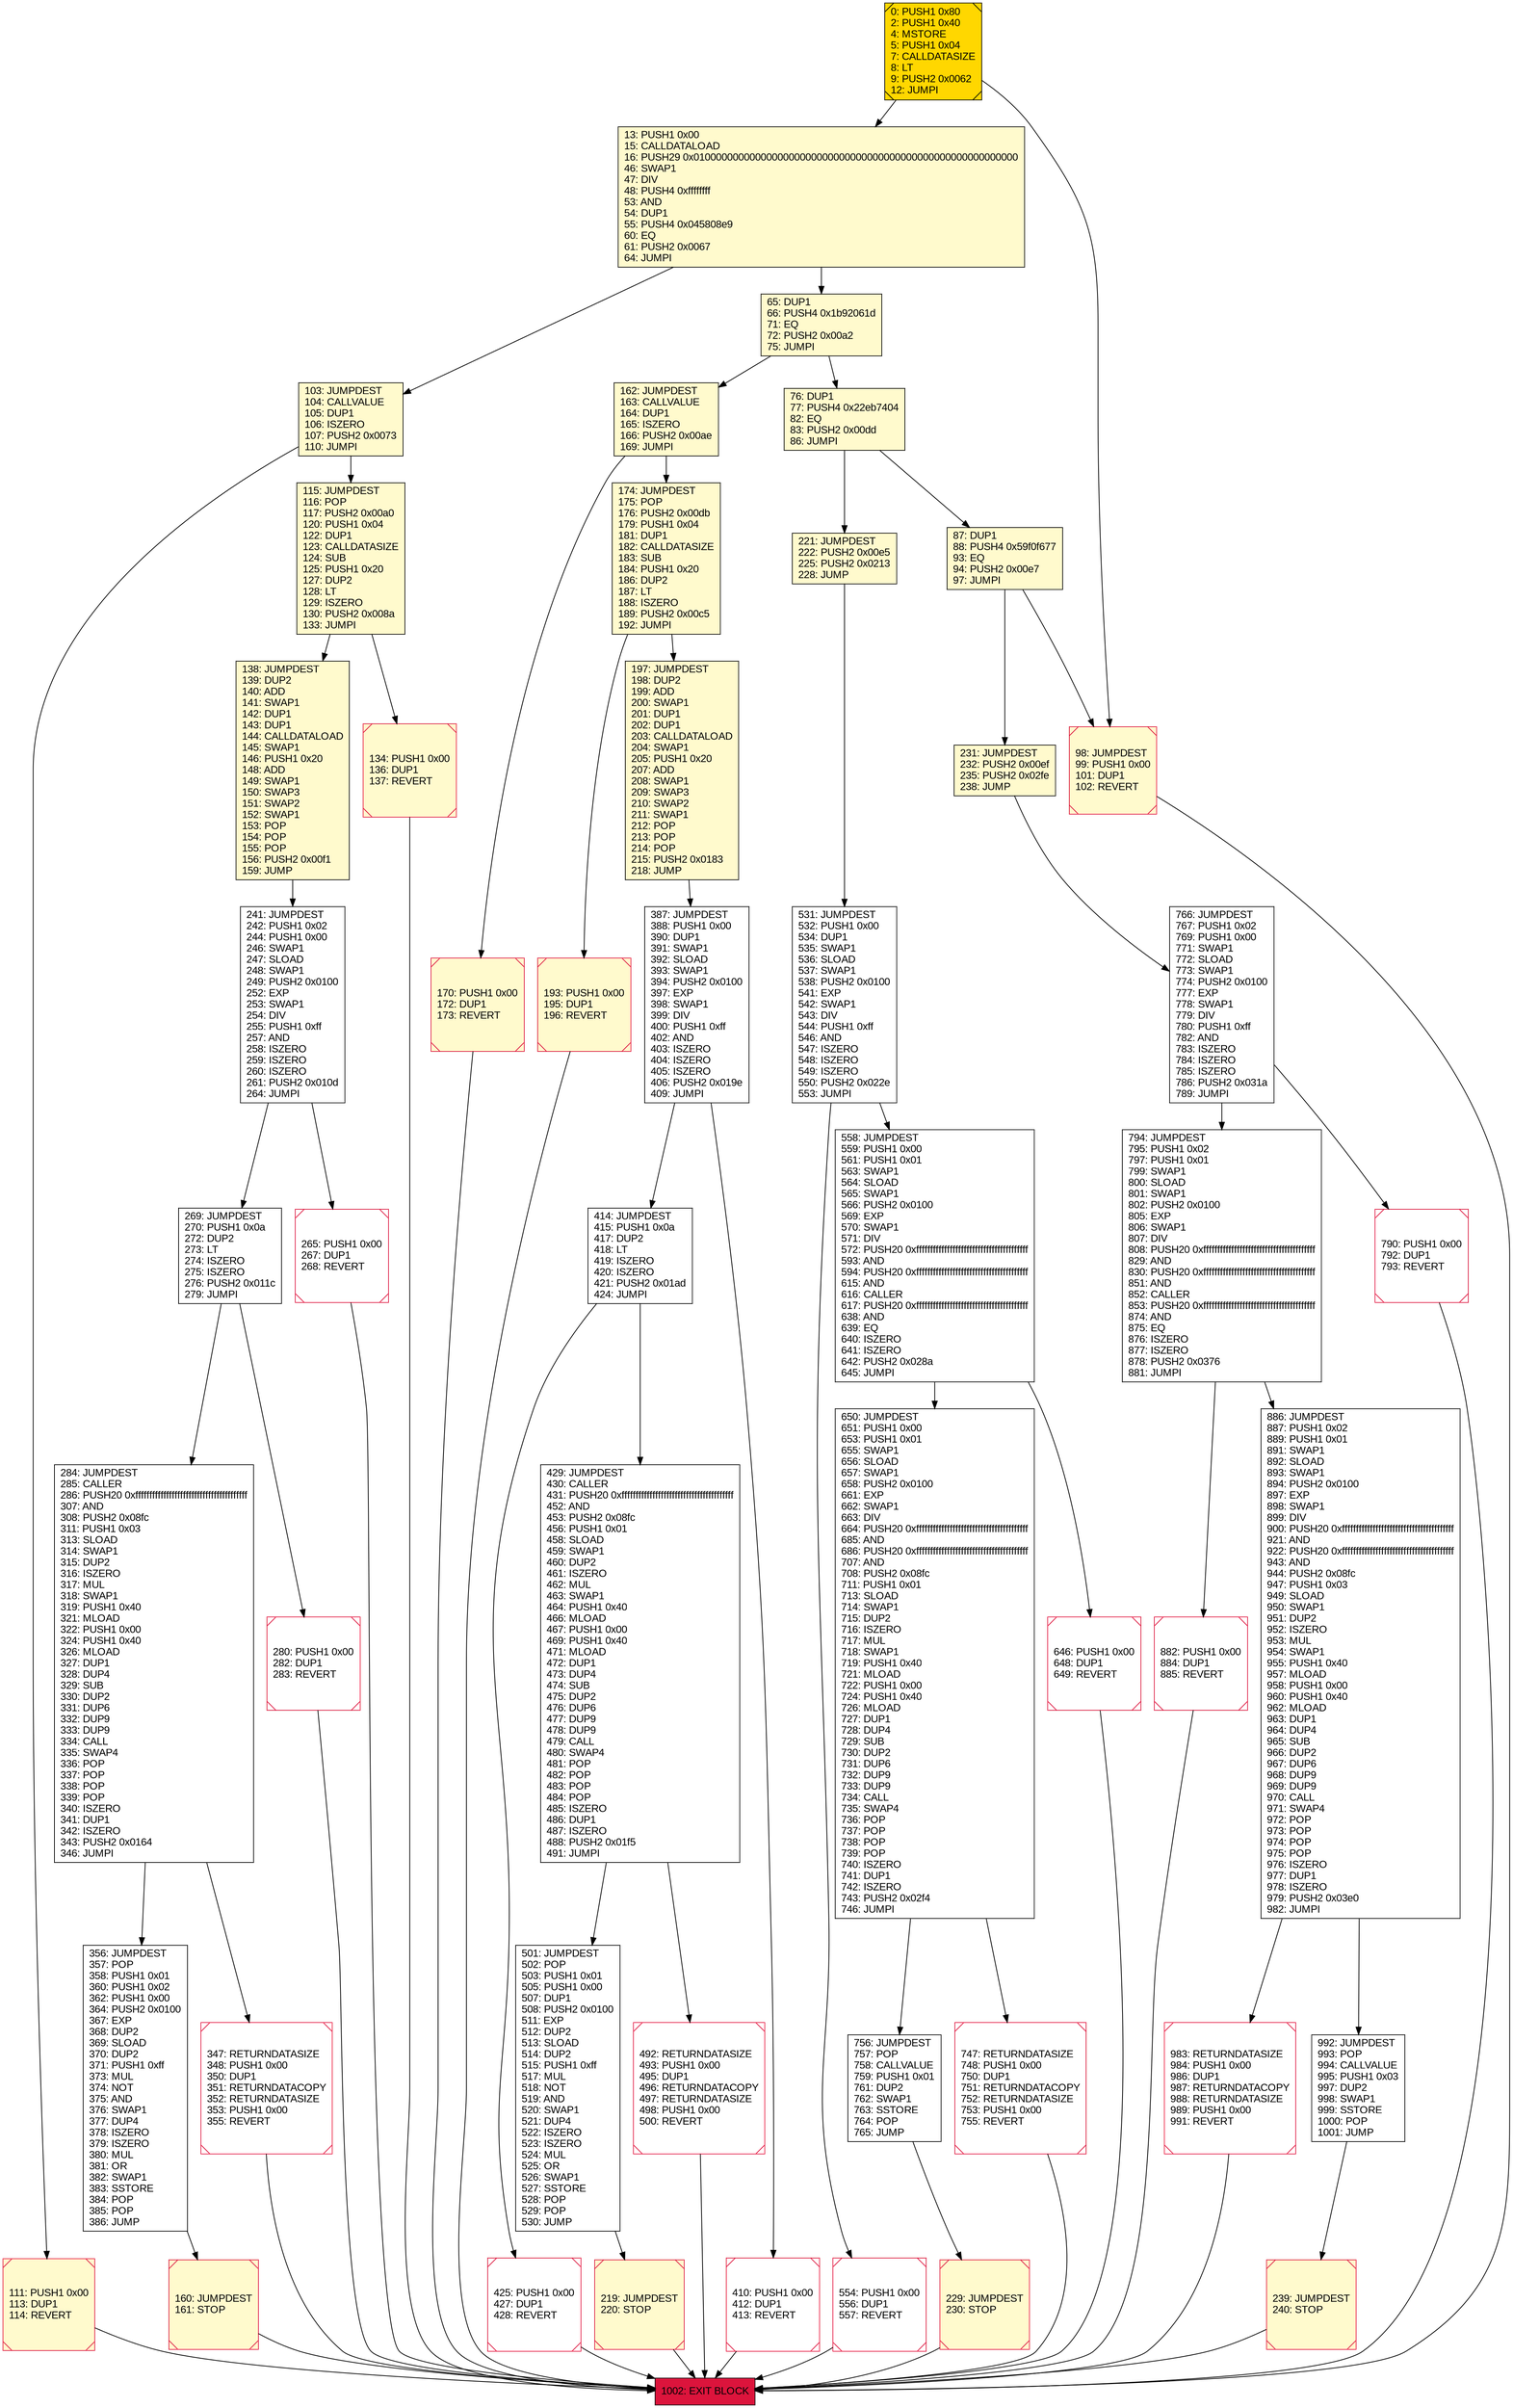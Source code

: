 digraph G {
bgcolor=transparent rankdir=UD;
node [shape=box style=filled color=black fillcolor=white fontname=arial fontcolor=black];
756 [label="756: JUMPDEST\l757: POP\l758: CALLVALUE\l759: PUSH1 0x01\l761: DUP2\l762: SWAP1\l763: SSTORE\l764: POP\l765: JUMP\l" ];
231 [label="231: JUMPDEST\l232: PUSH2 0x00ef\l235: PUSH2 0x02fe\l238: JUMP\l" fillcolor=lemonchiffon ];
425 [label="425: PUSH1 0x00\l427: DUP1\l428: REVERT\l" shape=Msquare color=crimson ];
170 [label="170: PUSH1 0x00\l172: DUP1\l173: REVERT\l" fillcolor=lemonchiffon shape=Msquare color=crimson ];
269 [label="269: JUMPDEST\l270: PUSH1 0x0a\l272: DUP2\l273: LT\l274: ISZERO\l275: ISZERO\l276: PUSH2 0x011c\l279: JUMPI\l" ];
554 [label="554: PUSH1 0x00\l556: DUP1\l557: REVERT\l" shape=Msquare color=crimson ];
221 [label="221: JUMPDEST\l222: PUSH2 0x00e5\l225: PUSH2 0x0213\l228: JUMP\l" fillcolor=lemonchiffon ];
174 [label="174: JUMPDEST\l175: POP\l176: PUSH2 0x00db\l179: PUSH1 0x04\l181: DUP1\l182: CALLDATASIZE\l183: SUB\l184: PUSH1 0x20\l186: DUP2\l187: LT\l188: ISZERO\l189: PUSH2 0x00c5\l192: JUMPI\l" fillcolor=lemonchiffon ];
284 [label="284: JUMPDEST\l285: CALLER\l286: PUSH20 0xffffffffffffffffffffffffffffffffffffffff\l307: AND\l308: PUSH2 0x08fc\l311: PUSH1 0x03\l313: SLOAD\l314: SWAP1\l315: DUP2\l316: ISZERO\l317: MUL\l318: SWAP1\l319: PUSH1 0x40\l321: MLOAD\l322: PUSH1 0x00\l324: PUSH1 0x40\l326: MLOAD\l327: DUP1\l328: DUP4\l329: SUB\l330: DUP2\l331: DUP6\l332: DUP9\l333: DUP9\l334: CALL\l335: SWAP4\l336: POP\l337: POP\l338: POP\l339: POP\l340: ISZERO\l341: DUP1\l342: ISZERO\l343: PUSH2 0x0164\l346: JUMPI\l" ];
387 [label="387: JUMPDEST\l388: PUSH1 0x00\l390: DUP1\l391: SWAP1\l392: SLOAD\l393: SWAP1\l394: PUSH2 0x0100\l397: EXP\l398: SWAP1\l399: DIV\l400: PUSH1 0xff\l402: AND\l403: ISZERO\l404: ISZERO\l405: ISZERO\l406: PUSH2 0x019e\l409: JUMPI\l" ];
650 [label="650: JUMPDEST\l651: PUSH1 0x00\l653: PUSH1 0x01\l655: SWAP1\l656: SLOAD\l657: SWAP1\l658: PUSH2 0x0100\l661: EXP\l662: SWAP1\l663: DIV\l664: PUSH20 0xffffffffffffffffffffffffffffffffffffffff\l685: AND\l686: PUSH20 0xffffffffffffffffffffffffffffffffffffffff\l707: AND\l708: PUSH2 0x08fc\l711: PUSH1 0x01\l713: SLOAD\l714: SWAP1\l715: DUP2\l716: ISZERO\l717: MUL\l718: SWAP1\l719: PUSH1 0x40\l721: MLOAD\l722: PUSH1 0x00\l724: PUSH1 0x40\l726: MLOAD\l727: DUP1\l728: DUP4\l729: SUB\l730: DUP2\l731: DUP6\l732: DUP9\l733: DUP9\l734: CALL\l735: SWAP4\l736: POP\l737: POP\l738: POP\l739: POP\l740: ISZERO\l741: DUP1\l742: ISZERO\l743: PUSH2 0x02f4\l746: JUMPI\l" ];
138 [label="138: JUMPDEST\l139: DUP2\l140: ADD\l141: SWAP1\l142: DUP1\l143: DUP1\l144: CALLDATALOAD\l145: SWAP1\l146: PUSH1 0x20\l148: ADD\l149: SWAP1\l150: SWAP3\l151: SWAP2\l152: SWAP1\l153: POP\l154: POP\l155: POP\l156: PUSH2 0x00f1\l159: JUMP\l" fillcolor=lemonchiffon ];
558 [label="558: JUMPDEST\l559: PUSH1 0x00\l561: PUSH1 0x01\l563: SWAP1\l564: SLOAD\l565: SWAP1\l566: PUSH2 0x0100\l569: EXP\l570: SWAP1\l571: DIV\l572: PUSH20 0xffffffffffffffffffffffffffffffffffffffff\l593: AND\l594: PUSH20 0xffffffffffffffffffffffffffffffffffffffff\l615: AND\l616: CALLER\l617: PUSH20 0xffffffffffffffffffffffffffffffffffffffff\l638: AND\l639: EQ\l640: ISZERO\l641: ISZERO\l642: PUSH2 0x028a\l645: JUMPI\l" ];
414 [label="414: JUMPDEST\l415: PUSH1 0x0a\l417: DUP2\l418: LT\l419: ISZERO\l420: ISZERO\l421: PUSH2 0x01ad\l424: JUMPI\l" ];
0 [label="0: PUSH1 0x80\l2: PUSH1 0x40\l4: MSTORE\l5: PUSH1 0x04\l7: CALLDATASIZE\l8: LT\l9: PUSH2 0x0062\l12: JUMPI\l" fillcolor=lemonchiffon shape=Msquare fillcolor=gold ];
134 [label="134: PUSH1 0x00\l136: DUP1\l137: REVERT\l" fillcolor=lemonchiffon shape=Msquare color=crimson ];
646 [label="646: PUSH1 0x00\l648: DUP1\l649: REVERT\l" shape=Msquare color=crimson ];
265 [label="265: PUSH1 0x00\l267: DUP1\l268: REVERT\l" shape=Msquare color=crimson ];
162 [label="162: JUMPDEST\l163: CALLVALUE\l164: DUP1\l165: ISZERO\l166: PUSH2 0x00ae\l169: JUMPI\l" fillcolor=lemonchiffon ];
794 [label="794: JUMPDEST\l795: PUSH1 0x02\l797: PUSH1 0x01\l799: SWAP1\l800: SLOAD\l801: SWAP1\l802: PUSH2 0x0100\l805: EXP\l806: SWAP1\l807: DIV\l808: PUSH20 0xffffffffffffffffffffffffffffffffffffffff\l829: AND\l830: PUSH20 0xffffffffffffffffffffffffffffffffffffffff\l851: AND\l852: CALLER\l853: PUSH20 0xffffffffffffffffffffffffffffffffffffffff\l874: AND\l875: EQ\l876: ISZERO\l877: ISZERO\l878: PUSH2 0x0376\l881: JUMPI\l" ];
13 [label="13: PUSH1 0x00\l15: CALLDATALOAD\l16: PUSH29 0x0100000000000000000000000000000000000000000000000000000000\l46: SWAP1\l47: DIV\l48: PUSH4 0xffffffff\l53: AND\l54: DUP1\l55: PUSH4 0x045808e9\l60: EQ\l61: PUSH2 0x0067\l64: JUMPI\l" fillcolor=lemonchiffon ];
766 [label="766: JUMPDEST\l767: PUSH1 0x02\l769: PUSH1 0x00\l771: SWAP1\l772: SLOAD\l773: SWAP1\l774: PUSH2 0x0100\l777: EXP\l778: SWAP1\l779: DIV\l780: PUSH1 0xff\l782: AND\l783: ISZERO\l784: ISZERO\l785: ISZERO\l786: PUSH2 0x031a\l789: JUMPI\l" ];
501 [label="501: JUMPDEST\l502: POP\l503: PUSH1 0x01\l505: PUSH1 0x00\l507: DUP1\l508: PUSH2 0x0100\l511: EXP\l512: DUP2\l513: SLOAD\l514: DUP2\l515: PUSH1 0xff\l517: MUL\l518: NOT\l519: AND\l520: SWAP1\l521: DUP4\l522: ISZERO\l523: ISZERO\l524: MUL\l525: OR\l526: SWAP1\l527: SSTORE\l528: POP\l529: POP\l530: JUMP\l" ];
160 [label="160: JUMPDEST\l161: STOP\l" fillcolor=lemonchiffon shape=Msquare color=crimson ];
790 [label="790: PUSH1 0x00\l792: DUP1\l793: REVERT\l" shape=Msquare color=crimson ];
280 [label="280: PUSH1 0x00\l282: DUP1\l283: REVERT\l" shape=Msquare color=crimson ];
241 [label="241: JUMPDEST\l242: PUSH1 0x02\l244: PUSH1 0x00\l246: SWAP1\l247: SLOAD\l248: SWAP1\l249: PUSH2 0x0100\l252: EXP\l253: SWAP1\l254: DIV\l255: PUSH1 0xff\l257: AND\l258: ISZERO\l259: ISZERO\l260: ISZERO\l261: PUSH2 0x010d\l264: JUMPI\l" ];
410 [label="410: PUSH1 0x00\l412: DUP1\l413: REVERT\l" shape=Msquare color=crimson ];
356 [label="356: JUMPDEST\l357: POP\l358: PUSH1 0x01\l360: PUSH1 0x02\l362: PUSH1 0x00\l364: PUSH2 0x0100\l367: EXP\l368: DUP2\l369: SLOAD\l370: DUP2\l371: PUSH1 0xff\l373: MUL\l374: NOT\l375: AND\l376: SWAP1\l377: DUP4\l378: ISZERO\l379: ISZERO\l380: MUL\l381: OR\l382: SWAP1\l383: SSTORE\l384: POP\l385: POP\l386: JUMP\l" ];
347 [label="347: RETURNDATASIZE\l348: PUSH1 0x00\l350: DUP1\l351: RETURNDATACOPY\l352: RETURNDATASIZE\l353: PUSH1 0x00\l355: REVERT\l" shape=Msquare color=crimson ];
429 [label="429: JUMPDEST\l430: CALLER\l431: PUSH20 0xffffffffffffffffffffffffffffffffffffffff\l452: AND\l453: PUSH2 0x08fc\l456: PUSH1 0x01\l458: SLOAD\l459: SWAP1\l460: DUP2\l461: ISZERO\l462: MUL\l463: SWAP1\l464: PUSH1 0x40\l466: MLOAD\l467: PUSH1 0x00\l469: PUSH1 0x40\l471: MLOAD\l472: DUP1\l473: DUP4\l474: SUB\l475: DUP2\l476: DUP6\l477: DUP9\l478: DUP9\l479: CALL\l480: SWAP4\l481: POP\l482: POP\l483: POP\l484: POP\l485: ISZERO\l486: DUP1\l487: ISZERO\l488: PUSH2 0x01f5\l491: JUMPI\l" ];
103 [label="103: JUMPDEST\l104: CALLVALUE\l105: DUP1\l106: ISZERO\l107: PUSH2 0x0073\l110: JUMPI\l" fillcolor=lemonchiffon ];
983 [label="983: RETURNDATASIZE\l984: PUSH1 0x00\l986: DUP1\l987: RETURNDATACOPY\l988: RETURNDATASIZE\l989: PUSH1 0x00\l991: REVERT\l" shape=Msquare color=crimson ];
87 [label="87: DUP1\l88: PUSH4 0x59f0f677\l93: EQ\l94: PUSH2 0x00e7\l97: JUMPI\l" fillcolor=lemonchiffon ];
111 [label="111: PUSH1 0x00\l113: DUP1\l114: REVERT\l" fillcolor=lemonchiffon shape=Msquare color=crimson ];
219 [label="219: JUMPDEST\l220: STOP\l" fillcolor=lemonchiffon shape=Msquare color=crimson ];
115 [label="115: JUMPDEST\l116: POP\l117: PUSH2 0x00a0\l120: PUSH1 0x04\l122: DUP1\l123: CALLDATASIZE\l124: SUB\l125: PUSH1 0x20\l127: DUP2\l128: LT\l129: ISZERO\l130: PUSH2 0x008a\l133: JUMPI\l" fillcolor=lemonchiffon ];
882 [label="882: PUSH1 0x00\l884: DUP1\l885: REVERT\l" shape=Msquare color=crimson ];
992 [label="992: JUMPDEST\l993: POP\l994: CALLVALUE\l995: PUSH1 0x03\l997: DUP2\l998: SWAP1\l999: SSTORE\l1000: POP\l1001: JUMP\l" ];
193 [label="193: PUSH1 0x00\l195: DUP1\l196: REVERT\l" fillcolor=lemonchiffon shape=Msquare color=crimson ];
98 [label="98: JUMPDEST\l99: PUSH1 0x00\l101: DUP1\l102: REVERT\l" fillcolor=lemonchiffon shape=Msquare color=crimson ];
1002 [label="1002: EXIT BLOCK\l" fillcolor=crimson ];
747 [label="747: RETURNDATASIZE\l748: PUSH1 0x00\l750: DUP1\l751: RETURNDATACOPY\l752: RETURNDATASIZE\l753: PUSH1 0x00\l755: REVERT\l" shape=Msquare color=crimson ];
229 [label="229: JUMPDEST\l230: STOP\l" fillcolor=lemonchiffon shape=Msquare color=crimson ];
65 [label="65: DUP1\l66: PUSH4 0x1b92061d\l71: EQ\l72: PUSH2 0x00a2\l75: JUMPI\l" fillcolor=lemonchiffon ];
492 [label="492: RETURNDATASIZE\l493: PUSH1 0x00\l495: DUP1\l496: RETURNDATACOPY\l497: RETURNDATASIZE\l498: PUSH1 0x00\l500: REVERT\l" shape=Msquare color=crimson ];
886 [label="886: JUMPDEST\l887: PUSH1 0x02\l889: PUSH1 0x01\l891: SWAP1\l892: SLOAD\l893: SWAP1\l894: PUSH2 0x0100\l897: EXP\l898: SWAP1\l899: DIV\l900: PUSH20 0xffffffffffffffffffffffffffffffffffffffff\l921: AND\l922: PUSH20 0xffffffffffffffffffffffffffffffffffffffff\l943: AND\l944: PUSH2 0x08fc\l947: PUSH1 0x03\l949: SLOAD\l950: SWAP1\l951: DUP2\l952: ISZERO\l953: MUL\l954: SWAP1\l955: PUSH1 0x40\l957: MLOAD\l958: PUSH1 0x00\l960: PUSH1 0x40\l962: MLOAD\l963: DUP1\l964: DUP4\l965: SUB\l966: DUP2\l967: DUP6\l968: DUP9\l969: DUP9\l970: CALL\l971: SWAP4\l972: POP\l973: POP\l974: POP\l975: POP\l976: ISZERO\l977: DUP1\l978: ISZERO\l979: PUSH2 0x03e0\l982: JUMPI\l" ];
197 [label="197: JUMPDEST\l198: DUP2\l199: ADD\l200: SWAP1\l201: DUP1\l202: DUP1\l203: CALLDATALOAD\l204: SWAP1\l205: PUSH1 0x20\l207: ADD\l208: SWAP1\l209: SWAP3\l210: SWAP2\l211: SWAP1\l212: POP\l213: POP\l214: POP\l215: PUSH2 0x0183\l218: JUMP\l" fillcolor=lemonchiffon ];
239 [label="239: JUMPDEST\l240: STOP\l" fillcolor=lemonchiffon shape=Msquare color=crimson ];
76 [label="76: DUP1\l77: PUSH4 0x22eb7404\l82: EQ\l83: PUSH2 0x00dd\l86: JUMPI\l" fillcolor=lemonchiffon ];
531 [label="531: JUMPDEST\l532: PUSH1 0x00\l534: DUP1\l535: SWAP1\l536: SLOAD\l537: SWAP1\l538: PUSH2 0x0100\l541: EXP\l542: SWAP1\l543: DIV\l544: PUSH1 0xff\l546: AND\l547: ISZERO\l548: ISZERO\l549: ISZERO\l550: PUSH2 0x022e\l553: JUMPI\l" ];
558 -> 646;
766 -> 790;
103 -> 111;
0 -> 13;
193 -> 1002;
356 -> 160;
98 -> 1002;
65 -> 76;
239 -> 1002;
241 -> 265;
103 -> 115;
747 -> 1002;
766 -> 794;
138 -> 241;
229 -> 1002;
269 -> 284;
492 -> 1002;
650 -> 756;
162 -> 170;
387 -> 410;
111 -> 1002;
219 -> 1002;
886 -> 992;
983 -> 1002;
992 -> 239;
284 -> 356;
87 -> 98;
347 -> 1002;
414 -> 425;
241 -> 269;
429 -> 492;
76 -> 87;
269 -> 280;
231 -> 766;
886 -> 983;
882 -> 1002;
387 -> 414;
162 -> 174;
558 -> 650;
0 -> 98;
265 -> 1002;
87 -> 231;
134 -> 1002;
646 -> 1002;
410 -> 1002;
794 -> 886;
280 -> 1002;
284 -> 347;
65 -> 162;
790 -> 1002;
160 -> 1002;
531 -> 558;
13 -> 65;
170 -> 1002;
554 -> 1002;
197 -> 387;
425 -> 1002;
414 -> 429;
13 -> 103;
174 -> 197;
76 -> 221;
221 -> 531;
650 -> 747;
756 -> 229;
174 -> 193;
115 -> 138;
115 -> 134;
429 -> 501;
531 -> 554;
794 -> 882;
501 -> 219;
}